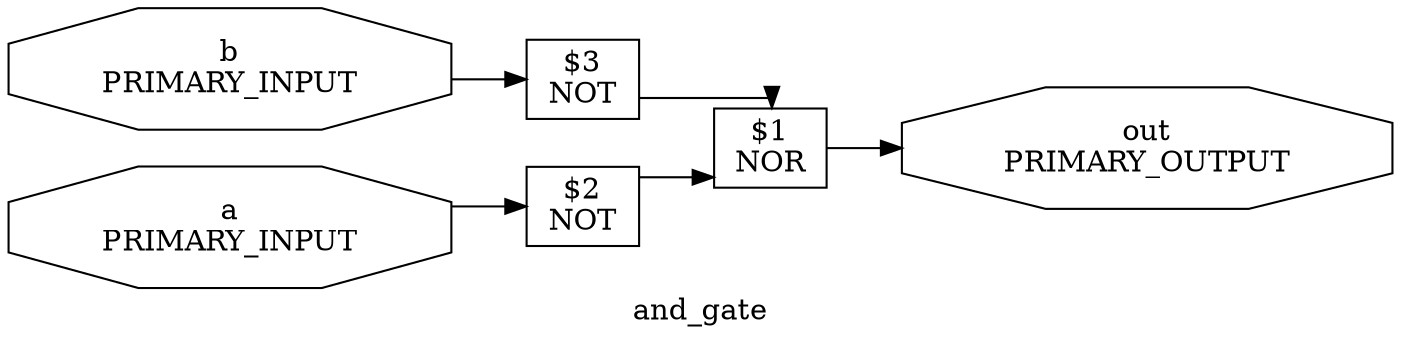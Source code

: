 digraph and_gate {
label="and_gate"
rankdir="LR"
remincross=true
splines=ortho
{rank = same; "b";"a";}
{rank = same; "out";}
"$1" [shape=box, label="$1
NOR"]
"out" [shape=octagon, label="out
PRIMARY_OUTPUT"]
"$2" [shape=box, label="$2
NOT"]
"$3" [shape=box, label="$3
NOT"]
"b" [shape=octagon, label="b
PRIMARY_INPUT"]
"a" [shape=octagon, label="a
PRIMARY_INPUT"]
"$1" -> "out"
"$2" -> "$1"
"$3" -> "$1"
"b" -> "$3"
"a" -> "$2"
}
